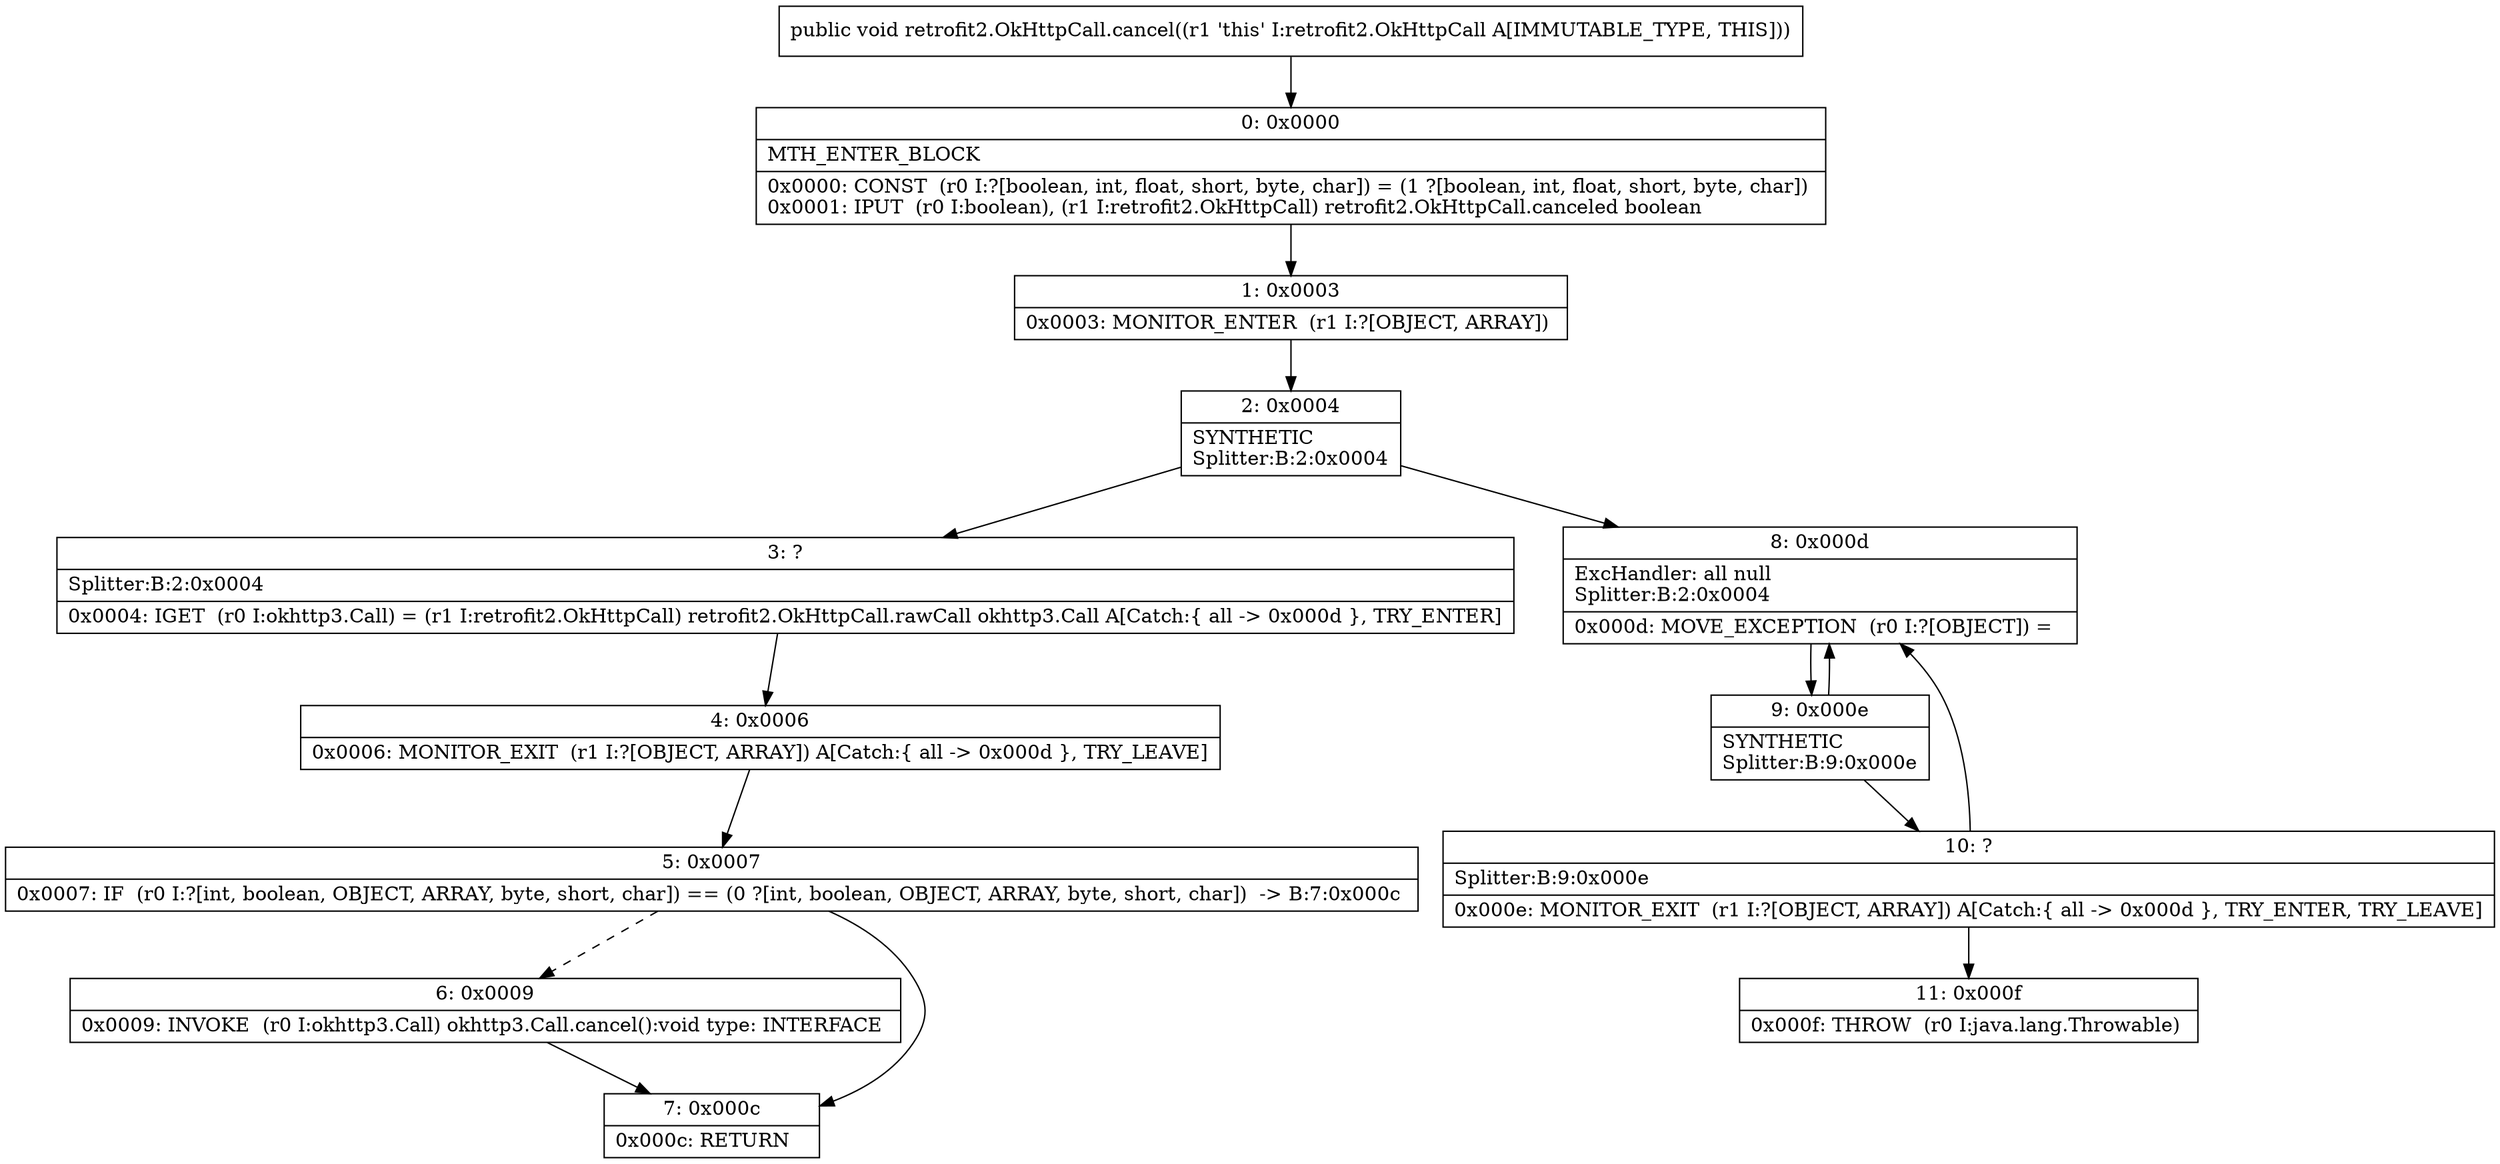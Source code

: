 digraph "CFG forretrofit2.OkHttpCall.cancel()V" {
Node_0 [shape=record,label="{0\:\ 0x0000|MTH_ENTER_BLOCK\l|0x0000: CONST  (r0 I:?[boolean, int, float, short, byte, char]) = (1 ?[boolean, int, float, short, byte, char]) \l0x0001: IPUT  (r0 I:boolean), (r1 I:retrofit2.OkHttpCall) retrofit2.OkHttpCall.canceled boolean \l}"];
Node_1 [shape=record,label="{1\:\ 0x0003|0x0003: MONITOR_ENTER  (r1 I:?[OBJECT, ARRAY]) \l}"];
Node_2 [shape=record,label="{2\:\ 0x0004|SYNTHETIC\lSplitter:B:2:0x0004\l}"];
Node_3 [shape=record,label="{3\:\ ?|Splitter:B:2:0x0004\l|0x0004: IGET  (r0 I:okhttp3.Call) = (r1 I:retrofit2.OkHttpCall) retrofit2.OkHttpCall.rawCall okhttp3.Call A[Catch:\{ all \-\> 0x000d \}, TRY_ENTER]\l}"];
Node_4 [shape=record,label="{4\:\ 0x0006|0x0006: MONITOR_EXIT  (r1 I:?[OBJECT, ARRAY]) A[Catch:\{ all \-\> 0x000d \}, TRY_LEAVE]\l}"];
Node_5 [shape=record,label="{5\:\ 0x0007|0x0007: IF  (r0 I:?[int, boolean, OBJECT, ARRAY, byte, short, char]) == (0 ?[int, boolean, OBJECT, ARRAY, byte, short, char])  \-\> B:7:0x000c \l}"];
Node_6 [shape=record,label="{6\:\ 0x0009|0x0009: INVOKE  (r0 I:okhttp3.Call) okhttp3.Call.cancel():void type: INTERFACE \l}"];
Node_7 [shape=record,label="{7\:\ 0x000c|0x000c: RETURN   \l}"];
Node_8 [shape=record,label="{8\:\ 0x000d|ExcHandler: all null\lSplitter:B:2:0x0004\l|0x000d: MOVE_EXCEPTION  (r0 I:?[OBJECT]) =  \l}"];
Node_9 [shape=record,label="{9\:\ 0x000e|SYNTHETIC\lSplitter:B:9:0x000e\l}"];
Node_10 [shape=record,label="{10\:\ ?|Splitter:B:9:0x000e\l|0x000e: MONITOR_EXIT  (r1 I:?[OBJECT, ARRAY]) A[Catch:\{ all \-\> 0x000d \}, TRY_ENTER, TRY_LEAVE]\l}"];
Node_11 [shape=record,label="{11\:\ 0x000f|0x000f: THROW  (r0 I:java.lang.Throwable) \l}"];
MethodNode[shape=record,label="{public void retrofit2.OkHttpCall.cancel((r1 'this' I:retrofit2.OkHttpCall A[IMMUTABLE_TYPE, THIS])) }"];
MethodNode -> Node_0;
Node_0 -> Node_1;
Node_1 -> Node_2;
Node_2 -> Node_3;
Node_2 -> Node_8;
Node_3 -> Node_4;
Node_4 -> Node_5;
Node_5 -> Node_6[style=dashed];
Node_5 -> Node_7;
Node_6 -> Node_7;
Node_8 -> Node_9;
Node_9 -> Node_10;
Node_9 -> Node_8;
Node_10 -> Node_11;
Node_10 -> Node_8;
}

